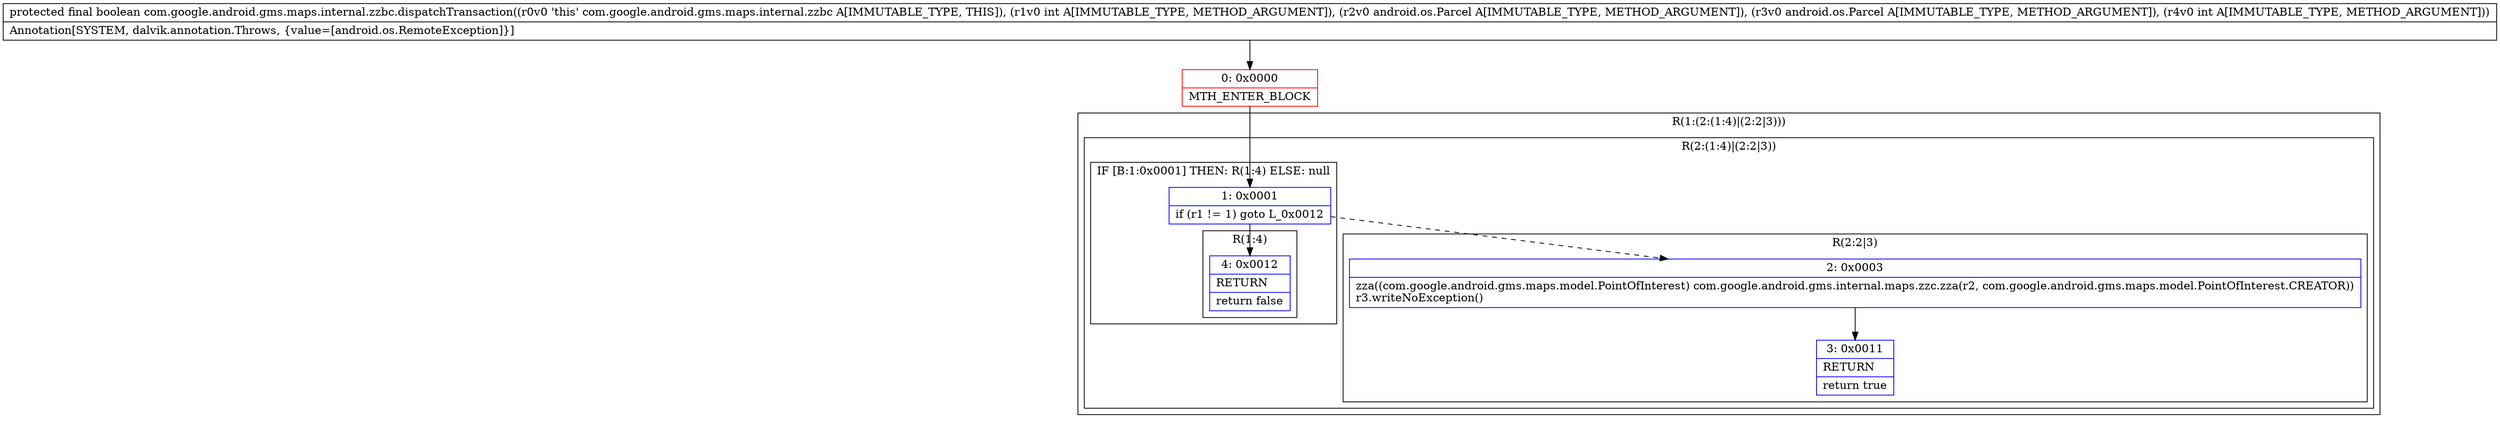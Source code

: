 digraph "CFG forcom.google.android.gms.maps.internal.zzbc.dispatchTransaction(ILandroid\/os\/Parcel;Landroid\/os\/Parcel;I)Z" {
subgraph cluster_Region_1548787870 {
label = "R(1:(2:(1:4)|(2:2|3)))";
node [shape=record,color=blue];
subgraph cluster_Region_1254928233 {
label = "R(2:(1:4)|(2:2|3))";
node [shape=record,color=blue];
subgraph cluster_IfRegion_294459001 {
label = "IF [B:1:0x0001] THEN: R(1:4) ELSE: null";
node [shape=record,color=blue];
Node_1 [shape=record,label="{1\:\ 0x0001|if (r1 != 1) goto L_0x0012\l}"];
subgraph cluster_Region_1238829849 {
label = "R(1:4)";
node [shape=record,color=blue];
Node_4 [shape=record,label="{4\:\ 0x0012|RETURN\l|return false\l}"];
}
}
subgraph cluster_Region_282728173 {
label = "R(2:2|3)";
node [shape=record,color=blue];
Node_2 [shape=record,label="{2\:\ 0x0003|zza((com.google.android.gms.maps.model.PointOfInterest) com.google.android.gms.internal.maps.zzc.zza(r2, com.google.android.gms.maps.model.PointOfInterest.CREATOR))\lr3.writeNoException()\l}"];
Node_3 [shape=record,label="{3\:\ 0x0011|RETURN\l|return true\l}"];
}
}
}
Node_0 [shape=record,color=red,label="{0\:\ 0x0000|MTH_ENTER_BLOCK\l}"];
MethodNode[shape=record,label="{protected final boolean com.google.android.gms.maps.internal.zzbc.dispatchTransaction((r0v0 'this' com.google.android.gms.maps.internal.zzbc A[IMMUTABLE_TYPE, THIS]), (r1v0 int A[IMMUTABLE_TYPE, METHOD_ARGUMENT]), (r2v0 android.os.Parcel A[IMMUTABLE_TYPE, METHOD_ARGUMENT]), (r3v0 android.os.Parcel A[IMMUTABLE_TYPE, METHOD_ARGUMENT]), (r4v0 int A[IMMUTABLE_TYPE, METHOD_ARGUMENT]))  | Annotation[SYSTEM, dalvik.annotation.Throws, \{value=[android.os.RemoteException]\}]\l}"];
MethodNode -> Node_0;
Node_1 -> Node_2[style=dashed];
Node_1 -> Node_4;
Node_2 -> Node_3;
Node_0 -> Node_1;
}

